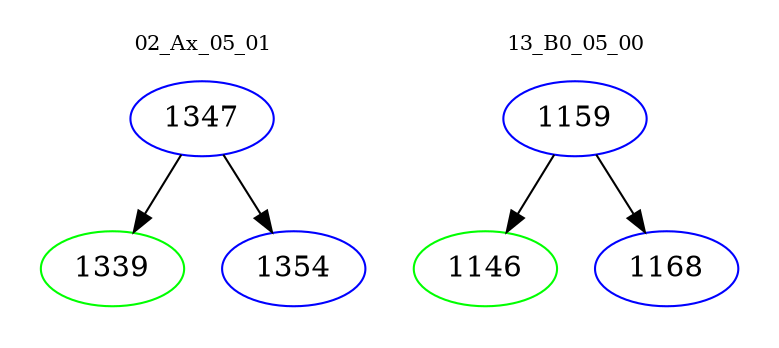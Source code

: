 digraph{
subgraph cluster_0 {
color = white
label = "02_Ax_05_01";
fontsize=10;
T0_1347 [label="1347", color="blue"]
T0_1347 -> T0_1339 [color="black"]
T0_1339 [label="1339", color="green"]
T0_1347 -> T0_1354 [color="black"]
T0_1354 [label="1354", color="blue"]
}
subgraph cluster_1 {
color = white
label = "13_B0_05_00";
fontsize=10;
T1_1159 [label="1159", color="blue"]
T1_1159 -> T1_1146 [color="black"]
T1_1146 [label="1146", color="green"]
T1_1159 -> T1_1168 [color="black"]
T1_1168 [label="1168", color="blue"]
}
}
